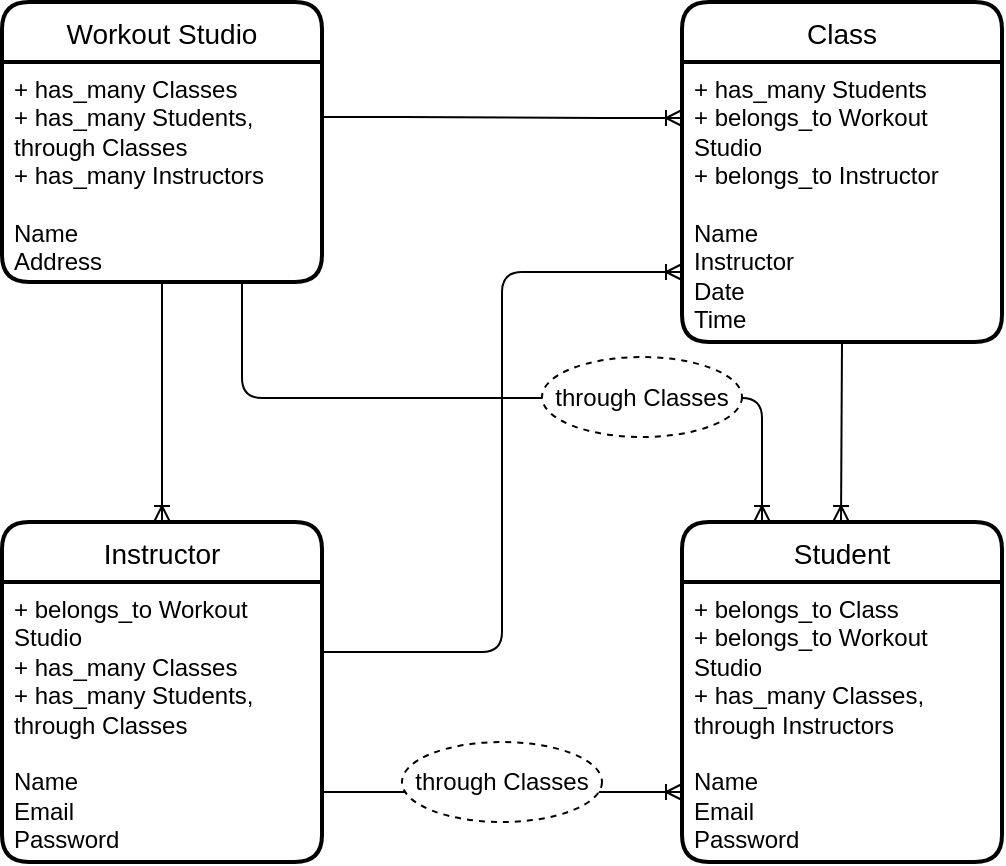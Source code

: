 <mxfile version="13.1.3">
    <diagram id="6hGFLwfOUW9BJ-s0fimq" name="Workout_Studio_Diagram">
        <mxGraphModel dx="528" dy="486" grid="1" gridSize="10" guides="1" tooltips="1" connect="1" arrows="1" fold="1" page="1" pageScale="1" pageWidth="827" pageHeight="1169" math="0" shadow="0">
            <root>
                <mxCell id="0"/>
                <mxCell id="1" parent="0"/>
                <mxCell id="4" value="Student" style="swimlane;childLayout=stackLayout;horizontal=1;startSize=30;horizontalStack=0;rounded=1;fontSize=14;fontStyle=0;strokeWidth=2;resizeParent=0;resizeLast=1;shadow=0;dashed=0;align=center;" vertex="1" parent="1">
                    <mxGeometry x="360" y="280" width="160" height="170" as="geometry"/>
                </mxCell>
                <mxCell id="5" value="+ belongs_to Class&#10;+ belongs_to Workout Studio&#10;+ has_many Classes, through Instructors&#10;&#10;Name&#10;Email&#10;Password" style="align=left;strokeColor=none;fillColor=none;spacingLeft=4;fontSize=12;verticalAlign=top;resizable=0;rotatable=0;part=1;whiteSpace=wrap;" vertex="1" parent="4">
                    <mxGeometry y="30" width="160" height="140" as="geometry"/>
                </mxCell>
                <mxCell id="6" value="Class" style="swimlane;childLayout=stackLayout;horizontal=1;startSize=30;horizontalStack=0;rounded=1;fontSize=14;fontStyle=0;strokeWidth=2;resizeParent=0;resizeLast=1;shadow=0;dashed=0;align=center;" vertex="1" parent="1">
                    <mxGeometry x="360" y="20" width="160" height="170" as="geometry"/>
                </mxCell>
                <mxCell id="7" value="+ has_many Students&#10;+ belongs_to Workout Studio&#10;+ belongs_to Instructor&#10;&#10;Name&#10;Instructor&#10;Date&#10;Time" style="align=left;strokeColor=none;fillColor=none;spacingLeft=4;fontSize=12;verticalAlign=top;resizable=0;rotatable=0;part=1;whiteSpace=wrap;" vertex="1" parent="6">
                    <mxGeometry y="30" width="160" height="140" as="geometry"/>
                </mxCell>
                <mxCell id="10" value="" style="edgeStyle=entityRelationEdgeStyle;fontSize=12;html=1;endArrow=ERoneToMany;exitX=1;exitY=0.25;exitDx=0;exitDy=0;" edge="1" parent="1" source="3">
                    <mxGeometry width="100" height="100" relative="1" as="geometry">
                        <mxPoint x="180" y="80" as="sourcePoint"/>
                        <mxPoint x="360" y="78" as="targetPoint"/>
                    </mxGeometry>
                </mxCell>
                <mxCell id="12" value="" style="fontSize=12;html=1;endArrow=ERoneToMany;entryX=0.5;entryY=0;entryDx=0;entryDy=0;rounded=1;jumpStyle=none;exitX=0.5;exitY=1;exitDx=0;exitDy=0;" edge="1" parent="1" source="3" target="8">
                    <mxGeometry width="100" height="100" relative="1" as="geometry">
                        <mxPoint x="10" y="100" as="sourcePoint"/>
                        <mxPoint x="120" y="470" as="targetPoint"/>
                    </mxGeometry>
                </mxCell>
                <mxCell id="2" value="Workout Studio" style="swimlane;childLayout=stackLayout;horizontal=1;startSize=30;horizontalStack=0;rounded=1;fontSize=14;fontStyle=0;strokeWidth=2;resizeParent=0;resizeLast=1;shadow=0;dashed=0;align=center;" vertex="1" parent="1">
                    <mxGeometry x="20" y="20" width="160" height="140" as="geometry"/>
                </mxCell>
                <mxCell id="13" style="edgeStyle=none;rounded=1;jumpStyle=none;orthogonalLoop=1;jettySize=auto;html=1;exitX=1;exitY=0;exitDx=0;exitDy=0;" edge="1" parent="2" source="3" target="2">
                    <mxGeometry relative="1" as="geometry"/>
                </mxCell>
                <mxCell id="3" value="+ has_many Classes&#10;+ has_many Students, through Classes&#10;+ has_many Instructors&#10;&#10;Name&#10;Address" style="align=left;strokeColor=none;fillColor=none;spacingLeft=4;fontSize=12;verticalAlign=top;resizable=0;rotatable=0;part=1;whiteSpace=wrap;" vertex="1" parent="2">
                    <mxGeometry y="30" width="160" height="110" as="geometry"/>
                </mxCell>
                <mxCell id="8" value="Instructor" style="swimlane;childLayout=stackLayout;horizontal=1;startSize=30;horizontalStack=0;rounded=1;fontSize=14;fontStyle=0;strokeWidth=2;resizeParent=0;resizeLast=1;shadow=0;dashed=0;align=center;" vertex="1" parent="1">
                    <mxGeometry x="20" y="280" width="160" height="170" as="geometry"/>
                </mxCell>
                <mxCell id="9" value="+ belongs_to Workout Studio&#10;+ has_many Classes&#10;+ has_many Students, through Classes&#10;&#10;Name&#10;Email&#10;Password" style="align=left;strokeColor=none;fillColor=none;spacingLeft=4;fontSize=12;verticalAlign=top;resizable=0;rotatable=0;part=1;whiteSpace=wrap;" vertex="1" parent="8">
                    <mxGeometry y="30" width="160" height="140" as="geometry"/>
                </mxCell>
                <mxCell id="17" value="" style="fontSize=12;html=1;endArrow=ERoneToMany;entryX=0.5;entryY=0;entryDx=0;entryDy=0;rounded=1;jumpStyle=none;" edge="1" parent="1">
                    <mxGeometry width="100" height="100" relative="1" as="geometry">
                        <mxPoint x="440" y="190" as="sourcePoint"/>
                        <mxPoint x="439.5" y="280" as="targetPoint"/>
                    </mxGeometry>
                </mxCell>
                <mxCell id="18" value="" style="fontSize=12;html=1;endArrow=ERoneToMany;entryX=0;entryY=0.75;entryDx=0;entryDy=0;rounded=1;jumpStyle=none;exitX=1;exitY=0.25;exitDx=0;exitDy=0;edgeStyle=orthogonalEdgeStyle;" edge="1" parent="1" source="9" target="7">
                    <mxGeometry width="100" height="100" relative="1" as="geometry">
                        <mxPoint x="280" y="270" as="sourcePoint"/>
                        <mxPoint x="449.5" y="290" as="targetPoint"/>
                    </mxGeometry>
                </mxCell>
                <mxCell id="20" value="" style="edgeStyle=entityRelationEdgeStyle;fontSize=12;html=1;endArrow=ERoneToMany;entryX=0;entryY=0.75;entryDx=0;entryDy=0;exitX=1;exitY=0.75;exitDx=0;exitDy=0;" edge="1" parent="1" source="9" target="5">
                    <mxGeometry width="100" height="100" relative="1" as="geometry">
                        <mxPoint x="180" y="360" as="sourcePoint"/>
                        <mxPoint x="360" y="360" as="targetPoint"/>
                    </mxGeometry>
                </mxCell>
                <mxCell id="22" value="through Classes" style="ellipse;whiteSpace=wrap;html=1;align=center;dashed=1;" vertex="1" parent="1">
                    <mxGeometry x="220" y="390" width="100" height="40" as="geometry"/>
                </mxCell>
                <mxCell id="29" value="" style="fontSize=12;html=1;endArrow=ERoneToMany;rounded=1;jumpStyle=none;exitX=0.75;exitY=1;exitDx=0;exitDy=0;edgeStyle=orthogonalEdgeStyle;" edge="1" parent="1" source="3">
                    <mxGeometry width="100" height="100" relative="1" as="geometry">
                        <mxPoint x="180" y="180" as="sourcePoint"/>
                        <mxPoint x="400" y="280" as="targetPoint"/>
                        <Array as="points">
                            <mxPoint x="140" y="218"/>
                            <mxPoint x="400" y="218"/>
                        </Array>
                    </mxGeometry>
                </mxCell>
                <mxCell id="24" value="through Classes" style="ellipse;whiteSpace=wrap;html=1;align=center;dashed=1;" vertex="1" parent="1">
                    <mxGeometry x="290" y="197.5" width="100" height="40" as="geometry"/>
                </mxCell>
            </root>
        </mxGraphModel>
    </diagram>
</mxfile>